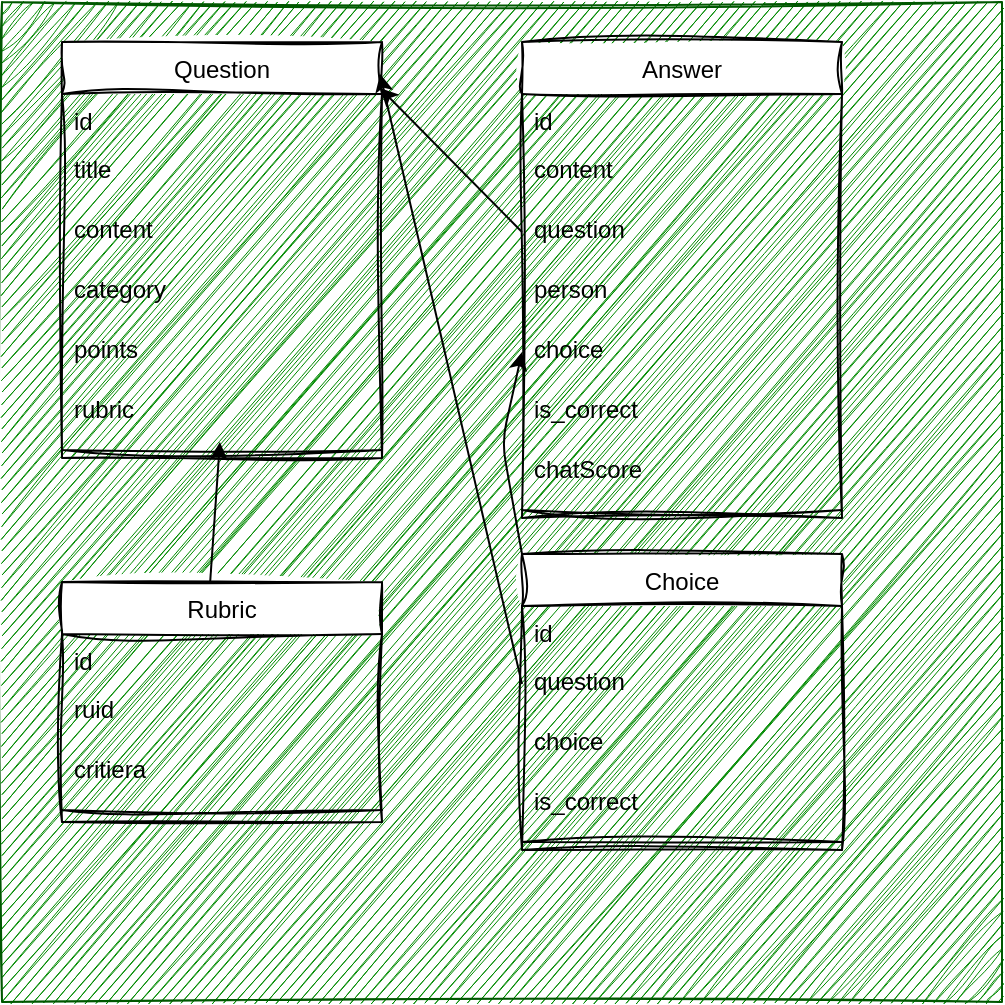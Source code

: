 <mxfile>
    <diagram id="C5RBs43oDa-KdzZeNtuy" name="Page-1">
        <mxGraphModel dx="1199" dy="520" grid="1" gridSize="10" guides="1" tooltips="1" connect="1" arrows="1" fold="1" page="1" pageScale="1" pageWidth="827" pageHeight="1169" math="0" shadow="0">
            <root>
                <mxCell id="WIyWlLk6GJQsqaUBKTNV-0"/>
                <mxCell id="WIyWlLk6GJQsqaUBKTNV-1" parent="WIyWlLk6GJQsqaUBKTNV-0"/>
                <mxCell id="24" value="" style="whiteSpace=wrap;html=1;aspect=fixed;rounded=0;fillColor=#008a00;strokeColor=#005700;fontColor=#ffffff;sketch=1;curveFitting=1;jiggle=2;" parent="WIyWlLk6GJQsqaUBKTNV-1" vertex="1">
                    <mxGeometry x="100" y="30" width="500" height="500" as="geometry"/>
                </mxCell>
                <mxCell id="48" value="Question" style="swimlane;fontStyle=0;align=center;verticalAlign=top;childLayout=stackLayout;horizontal=1;startSize=26;horizontalStack=0;resizeParent=1;resizeLast=0;collapsible=1;marginBottom=0;rounded=0;shadow=0;strokeWidth=1;sketch=1;curveFitting=1;jiggle=2;" parent="WIyWlLk6GJQsqaUBKTNV-1" vertex="1">
                    <mxGeometry x="130" y="50" width="160" height="208" as="geometry">
                        <mxRectangle x="340" y="66" width="170" height="26" as="alternateBounds"/>
                    </mxGeometry>
                </mxCell>
                <mxCell id="49" value="id" style="text;align=left;verticalAlign=top;spacingLeft=4;spacingRight=4;overflow=hidden;rotatable=0;points=[[0,0.5],[1,0.5]];portConstraint=eastwest;sketch=1;curveFitting=1;jiggle=2;rounded=0;" parent="48" vertex="1">
                    <mxGeometry y="26" width="160" height="24" as="geometry"/>
                </mxCell>
                <mxCell id="50" value="title" style="text;align=left;verticalAlign=top;spacingLeft=4;spacingRight=4;overflow=hidden;rotatable=0;points=[[0,0.5],[1,0.5]];portConstraint=eastwest;sketch=1;curveFitting=1;jiggle=2;rounded=0;" parent="48" vertex="1">
                    <mxGeometry y="50" width="160" height="30" as="geometry"/>
                </mxCell>
                <mxCell id="55" value="content" style="text;align=left;verticalAlign=top;spacingLeft=4;spacingRight=4;overflow=hidden;rotatable=0;points=[[0,0.5],[1,0.5]];portConstraint=eastwest;sketch=1;curveFitting=1;jiggle=2;rounded=0;" parent="48" vertex="1">
                    <mxGeometry y="80" width="160" height="30" as="geometry"/>
                </mxCell>
                <mxCell id="56" value="category        " style="text;align=left;verticalAlign=top;spacingLeft=4;spacingRight=4;overflow=hidden;rotatable=0;points=[[0,0.5],[1,0.5]];portConstraint=eastwest;sketch=1;curveFitting=1;jiggle=2;rounded=0;" parent="48" vertex="1">
                    <mxGeometry y="110" width="160" height="30" as="geometry"/>
                </mxCell>
                <mxCell id="58" value="points" style="text;align=left;verticalAlign=top;spacingLeft=4;spacingRight=4;overflow=hidden;rotatable=0;points=[[0,0.5],[1,0.5]];portConstraint=eastwest;sketch=1;curveFitting=1;jiggle=2;rounded=0;" parent="48" vertex="1">
                    <mxGeometry y="140" width="160" height="30" as="geometry"/>
                </mxCell>
                <mxCell id="59" value="rubric" style="text;align=left;verticalAlign=top;spacingLeft=4;spacingRight=4;overflow=hidden;rotatable=0;points=[[0,0.5],[1,0.5]];portConstraint=eastwest;sketch=1;curveFitting=1;jiggle=2;rounded=0;" parent="48" vertex="1">
                    <mxGeometry y="170" width="160" height="30" as="geometry"/>
                </mxCell>
                <mxCell id="51" value="" style="line;html=1;strokeWidth=1;align=left;verticalAlign=middle;spacingTop=-1;spacingLeft=3;spacingRight=3;rotatable=0;labelPosition=right;points=[];portConstraint=eastwest;sketch=1;curveFitting=1;jiggle=2;rounded=0;" parent="48" vertex="1">
                    <mxGeometry y="200" width="160" height="8" as="geometry"/>
                </mxCell>
                <mxCell id="91" style="edgeStyle=none;html=1;exitX=0;exitY=0;exitDx=0;exitDy=0;entryX=0;entryY=0.5;entryDx=0;entryDy=0;" edge="1" parent="WIyWlLk6GJQsqaUBKTNV-1" source="62" target="86">
                    <mxGeometry relative="1" as="geometry">
                        <Array as="points">
                            <mxPoint x="350" y="250"/>
                        </Array>
                    </mxGeometry>
                </mxCell>
                <mxCell id="62" value="Choice" style="swimlane;fontStyle=0;align=center;verticalAlign=top;childLayout=stackLayout;horizontal=1;startSize=26;horizontalStack=0;resizeParent=1;resizeLast=0;collapsible=1;marginBottom=0;rounded=0;shadow=0;strokeWidth=1;sketch=1;curveFitting=1;jiggle=2;" vertex="1" parent="WIyWlLk6GJQsqaUBKTNV-1">
                    <mxGeometry x="360" y="306" width="160" height="148" as="geometry">
                        <mxRectangle x="340" y="66" width="170" height="26" as="alternateBounds"/>
                    </mxGeometry>
                </mxCell>
                <mxCell id="63" value="id" style="text;align=left;verticalAlign=top;spacingLeft=4;spacingRight=4;overflow=hidden;rotatable=0;points=[[0,0.5],[1,0.5]];portConstraint=eastwest;sketch=1;curveFitting=1;jiggle=2;rounded=0;" vertex="1" parent="62">
                    <mxGeometry y="26" width="160" height="24" as="geometry"/>
                </mxCell>
                <mxCell id="64" value="question" style="text;align=left;verticalAlign=top;spacingLeft=4;spacingRight=4;overflow=hidden;rotatable=0;points=[[0,0.5],[1,0.5]];portConstraint=eastwest;sketch=1;curveFitting=1;jiggle=2;rounded=0;" vertex="1" parent="62">
                    <mxGeometry y="50" width="160" height="30" as="geometry"/>
                </mxCell>
                <mxCell id="65" value="choice" style="text;align=left;verticalAlign=top;spacingLeft=4;spacingRight=4;overflow=hidden;rotatable=0;points=[[0,0.5],[1,0.5]];portConstraint=eastwest;sketch=1;curveFitting=1;jiggle=2;rounded=0;" vertex="1" parent="62">
                    <mxGeometry y="80" width="160" height="30" as="geometry"/>
                </mxCell>
                <mxCell id="66" value="is_correct" style="text;align=left;verticalAlign=top;spacingLeft=4;spacingRight=4;overflow=hidden;rotatable=0;points=[[0,0.5],[1,0.5]];portConstraint=eastwest;sketch=1;curveFitting=1;jiggle=2;rounded=0;" vertex="1" parent="62">
                    <mxGeometry y="110" width="160" height="30" as="geometry"/>
                </mxCell>
                <mxCell id="69" value="" style="line;html=1;strokeWidth=1;align=left;verticalAlign=middle;spacingTop=-1;spacingLeft=3;spacingRight=3;rotatable=0;labelPosition=right;points=[];portConstraint=eastwest;sketch=1;curveFitting=1;jiggle=2;rounded=0;" vertex="1" parent="62">
                    <mxGeometry y="140" width="160" height="8" as="geometry"/>
                </mxCell>
                <mxCell id="70" value="Rubric" style="swimlane;fontStyle=0;align=center;verticalAlign=top;childLayout=stackLayout;horizontal=1;startSize=26;horizontalStack=0;resizeParent=1;resizeLast=0;collapsible=1;marginBottom=0;rounded=0;shadow=0;strokeWidth=1;sketch=1;curveFitting=1;jiggle=2;" vertex="1" parent="WIyWlLk6GJQsqaUBKTNV-1">
                    <mxGeometry x="130" y="320" width="160" height="120" as="geometry">
                        <mxRectangle x="340" y="66" width="170" height="26" as="alternateBounds"/>
                    </mxGeometry>
                </mxCell>
                <mxCell id="71" value="id" style="text;align=left;verticalAlign=top;spacingLeft=4;spacingRight=4;overflow=hidden;rotatable=0;points=[[0,0.5],[1,0.5]];portConstraint=eastwest;sketch=1;curveFitting=1;jiggle=2;rounded=0;" vertex="1" parent="70">
                    <mxGeometry y="26" width="160" height="24" as="geometry"/>
                </mxCell>
                <mxCell id="72" value="ruid" style="text;align=left;verticalAlign=top;spacingLeft=4;spacingRight=4;overflow=hidden;rotatable=0;points=[[0,0.5],[1,0.5]];portConstraint=eastwest;sketch=1;curveFitting=1;jiggle=2;rounded=0;" vertex="1" parent="70">
                    <mxGeometry y="50" width="160" height="30" as="geometry"/>
                </mxCell>
                <mxCell id="73" value="critiera" style="text;align=left;verticalAlign=top;spacingLeft=4;spacingRight=4;overflow=hidden;rotatable=0;points=[[0,0.5],[1,0.5]];portConstraint=eastwest;sketch=1;curveFitting=1;jiggle=2;rounded=0;" vertex="1" parent="70">
                    <mxGeometry y="80" width="160" height="30" as="geometry"/>
                </mxCell>
                <mxCell id="75" value="" style="line;html=1;strokeWidth=1;align=left;verticalAlign=middle;spacingTop=-1;spacingLeft=3;spacingRight=3;rotatable=0;labelPosition=right;points=[];portConstraint=eastwest;sketch=1;curveFitting=1;jiggle=2;rounded=0;" vertex="1" parent="70">
                    <mxGeometry y="110" width="160" height="8" as="geometry"/>
                </mxCell>
                <mxCell id="76" style="edgeStyle=none;html=1;exitX=0.463;exitY=0;exitDx=0;exitDy=0;exitPerimeter=0;" edge="1" parent="WIyWlLk6GJQsqaUBKTNV-1" source="70" target="59">
                    <mxGeometry relative="1" as="geometry"/>
                </mxCell>
                <mxCell id="78" style="edgeStyle=none;html=1;entryX=0.994;entryY=0.077;entryDx=0;entryDy=0;entryPerimeter=0;exitX=0;exitY=0.5;exitDx=0;exitDy=0;" edge="1" parent="WIyWlLk6GJQsqaUBKTNV-1" source="64" target="48">
                    <mxGeometry relative="1" as="geometry">
                        <Array as="points"/>
                    </mxGeometry>
                </mxCell>
                <mxCell id="79" value="Answer" style="swimlane;fontStyle=0;align=center;verticalAlign=top;childLayout=stackLayout;horizontal=1;startSize=26;horizontalStack=0;resizeParent=1;resizeLast=0;collapsible=1;marginBottom=0;rounded=0;shadow=0;strokeWidth=1;sketch=1;curveFitting=1;jiggle=2;" vertex="1" parent="WIyWlLk6GJQsqaUBKTNV-1">
                    <mxGeometry x="360" y="50" width="160" height="238" as="geometry">
                        <mxRectangle x="340" y="66" width="170" height="26" as="alternateBounds"/>
                    </mxGeometry>
                </mxCell>
                <mxCell id="80" value="id" style="text;align=left;verticalAlign=top;spacingLeft=4;spacingRight=4;overflow=hidden;rotatable=0;points=[[0,0.5],[1,0.5]];portConstraint=eastwest;sketch=1;curveFitting=1;jiggle=2;rounded=0;" vertex="1" parent="79">
                    <mxGeometry y="26" width="160" height="24" as="geometry"/>
                </mxCell>
                <mxCell id="81" value="content" style="text;align=left;verticalAlign=top;spacingLeft=4;spacingRight=4;overflow=hidden;rotatable=0;points=[[0,0.5],[1,0.5]];portConstraint=eastwest;sketch=1;curveFitting=1;jiggle=2;rounded=0;" vertex="1" parent="79">
                    <mxGeometry y="50" width="160" height="30" as="geometry"/>
                </mxCell>
                <mxCell id="82" value="question" style="text;align=left;verticalAlign=top;spacingLeft=4;spacingRight=4;overflow=hidden;rotatable=0;points=[[0,0.5],[1,0.5]];portConstraint=eastwest;sketch=1;curveFitting=1;jiggle=2;rounded=0;" vertex="1" parent="79">
                    <mxGeometry y="80" width="160" height="30" as="geometry"/>
                </mxCell>
                <mxCell id="85" value="person" style="text;align=left;verticalAlign=top;spacingLeft=4;spacingRight=4;overflow=hidden;rotatable=0;points=[[0,0.5],[1,0.5]];portConstraint=eastwest;sketch=1;curveFitting=1;jiggle=2;rounded=0;" vertex="1" parent="79">
                    <mxGeometry y="110" width="160" height="30" as="geometry"/>
                </mxCell>
                <mxCell id="86" value="choice" style="text;align=left;verticalAlign=top;spacingLeft=4;spacingRight=4;overflow=hidden;rotatable=0;points=[[0,0.5],[1,0.5]];portConstraint=eastwest;sketch=1;curveFitting=1;jiggle=2;rounded=0;" vertex="1" parent="79">
                    <mxGeometry y="140" width="160" height="30" as="geometry"/>
                </mxCell>
                <mxCell id="87" value="is_correct" style="text;align=left;verticalAlign=top;spacingLeft=4;spacingRight=4;overflow=hidden;rotatable=0;points=[[0,0.5],[1,0.5]];portConstraint=eastwest;sketch=1;curveFitting=1;jiggle=2;rounded=0;" vertex="1" parent="79">
                    <mxGeometry y="170" width="160" height="30" as="geometry"/>
                </mxCell>
                <mxCell id="83" value="chatScore" style="text;align=left;verticalAlign=top;spacingLeft=4;spacingRight=4;overflow=hidden;rotatable=0;points=[[0,0.5],[1,0.5]];portConstraint=eastwest;sketch=1;curveFitting=1;jiggle=2;rounded=0;" vertex="1" parent="79">
                    <mxGeometry y="200" width="160" height="30" as="geometry"/>
                </mxCell>
                <mxCell id="84" value="" style="line;html=1;strokeWidth=1;align=left;verticalAlign=middle;spacingTop=-1;spacingLeft=3;spacingRight=3;rotatable=0;labelPosition=right;points=[];portConstraint=eastwest;sketch=1;curveFitting=1;jiggle=2;rounded=0;" vertex="1" parent="79">
                    <mxGeometry y="230" width="160" height="8" as="geometry"/>
                </mxCell>
                <mxCell id="89" style="edgeStyle=none;html=1;exitX=0;exitY=0.5;exitDx=0;exitDy=0;entryX=0.994;entryY=0.111;entryDx=0;entryDy=0;entryPerimeter=0;" edge="1" parent="WIyWlLk6GJQsqaUBKTNV-1" source="82" target="48">
                    <mxGeometry relative="1" as="geometry"/>
                </mxCell>
            </root>
        </mxGraphModel>
    </diagram>
</mxfile>